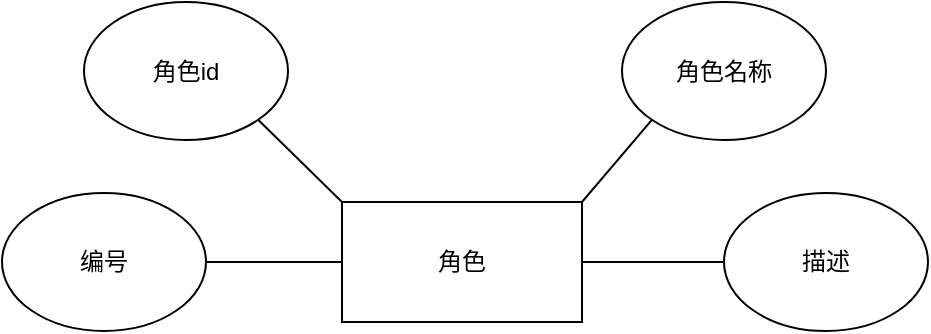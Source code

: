<mxfile version="21.3.6" type="github">
  <diagram name="第 1 页" id="qekqVT2tmqbkOw27bvAT">
    <mxGraphModel dx="987" dy="511" grid="0" gridSize="10" guides="1" tooltips="1" connect="1" arrows="1" fold="1" page="1" pageScale="1" pageWidth="827" pageHeight="1169" math="0" shadow="0">
      <root>
        <mxCell id="0" />
        <mxCell id="1" parent="0" />
        <mxCell id="Y2BRnFFMAR7ap2CbihRi-1" value="角色" style="rounded=0;whiteSpace=wrap;html=1;" vertex="1" parent="1">
          <mxGeometry x="329" y="208" width="120" height="60" as="geometry" />
        </mxCell>
        <mxCell id="Y2BRnFFMAR7ap2CbihRi-2" value="角色名称" style="ellipse;whiteSpace=wrap;html=1;" vertex="1" parent="1">
          <mxGeometry x="469" y="108" width="102" height="69" as="geometry" />
        </mxCell>
        <mxCell id="Y2BRnFFMAR7ap2CbihRi-3" value="描述" style="ellipse;whiteSpace=wrap;html=1;" vertex="1" parent="1">
          <mxGeometry x="520" y="203.5" width="102" height="69" as="geometry" />
        </mxCell>
        <mxCell id="Y2BRnFFMAR7ap2CbihRi-4" value="编号" style="ellipse;whiteSpace=wrap;html=1;" vertex="1" parent="1">
          <mxGeometry x="159" y="203.5" width="102" height="69" as="geometry" />
        </mxCell>
        <mxCell id="Y2BRnFFMAR7ap2CbihRi-5" value="角色id" style="ellipse;whiteSpace=wrap;html=1;" vertex="1" parent="1">
          <mxGeometry x="200" y="108" width="102" height="69" as="geometry" />
        </mxCell>
        <mxCell id="Y2BRnFFMAR7ap2CbihRi-6" value="" style="endArrow=none;html=1;rounded=0;entryX=1;entryY=0;entryDx=0;entryDy=0;exitX=0;exitY=1;exitDx=0;exitDy=0;" edge="1" parent="1" source="Y2BRnFFMAR7ap2CbihRi-2" target="Y2BRnFFMAR7ap2CbihRi-1">
          <mxGeometry width="50" height="50" relative="1" as="geometry">
            <mxPoint x="418" y="138" as="sourcePoint" />
            <mxPoint x="399" y="218" as="targetPoint" />
          </mxGeometry>
        </mxCell>
        <mxCell id="Y2BRnFFMAR7ap2CbihRi-7" value="" style="endArrow=none;html=1;rounded=0;entryX=1;entryY=0.5;entryDx=0;entryDy=0;exitX=0;exitY=0.5;exitDx=0;exitDy=0;" edge="1" parent="1" source="Y2BRnFFMAR7ap2CbihRi-3" target="Y2BRnFFMAR7ap2CbihRi-1">
          <mxGeometry width="50" height="50" relative="1" as="geometry">
            <mxPoint x="428" y="148" as="sourcePoint" />
            <mxPoint x="409" y="228" as="targetPoint" />
          </mxGeometry>
        </mxCell>
        <mxCell id="Y2BRnFFMAR7ap2CbihRi-8" value="" style="endArrow=none;html=1;rounded=0;entryX=0;entryY=0.5;entryDx=0;entryDy=0;exitX=1;exitY=0.5;exitDx=0;exitDy=0;" edge="1" parent="1" source="Y2BRnFFMAR7ap2CbihRi-4" target="Y2BRnFFMAR7ap2CbihRi-1">
          <mxGeometry width="50" height="50" relative="1" as="geometry">
            <mxPoint x="458" y="178" as="sourcePoint" />
            <mxPoint x="439" y="258" as="targetPoint" />
          </mxGeometry>
        </mxCell>
        <mxCell id="Y2BRnFFMAR7ap2CbihRi-9" value="" style="endArrow=none;html=1;rounded=0;entryX=0;entryY=0;entryDx=0;entryDy=0;exitX=1;exitY=1;exitDx=0;exitDy=0;" edge="1" parent="1" source="Y2BRnFFMAR7ap2CbihRi-5" target="Y2BRnFFMAR7ap2CbihRi-1">
          <mxGeometry width="50" height="50" relative="1" as="geometry">
            <mxPoint x="468" y="188" as="sourcePoint" />
            <mxPoint x="449" y="268" as="targetPoint" />
          </mxGeometry>
        </mxCell>
      </root>
    </mxGraphModel>
  </diagram>
</mxfile>
